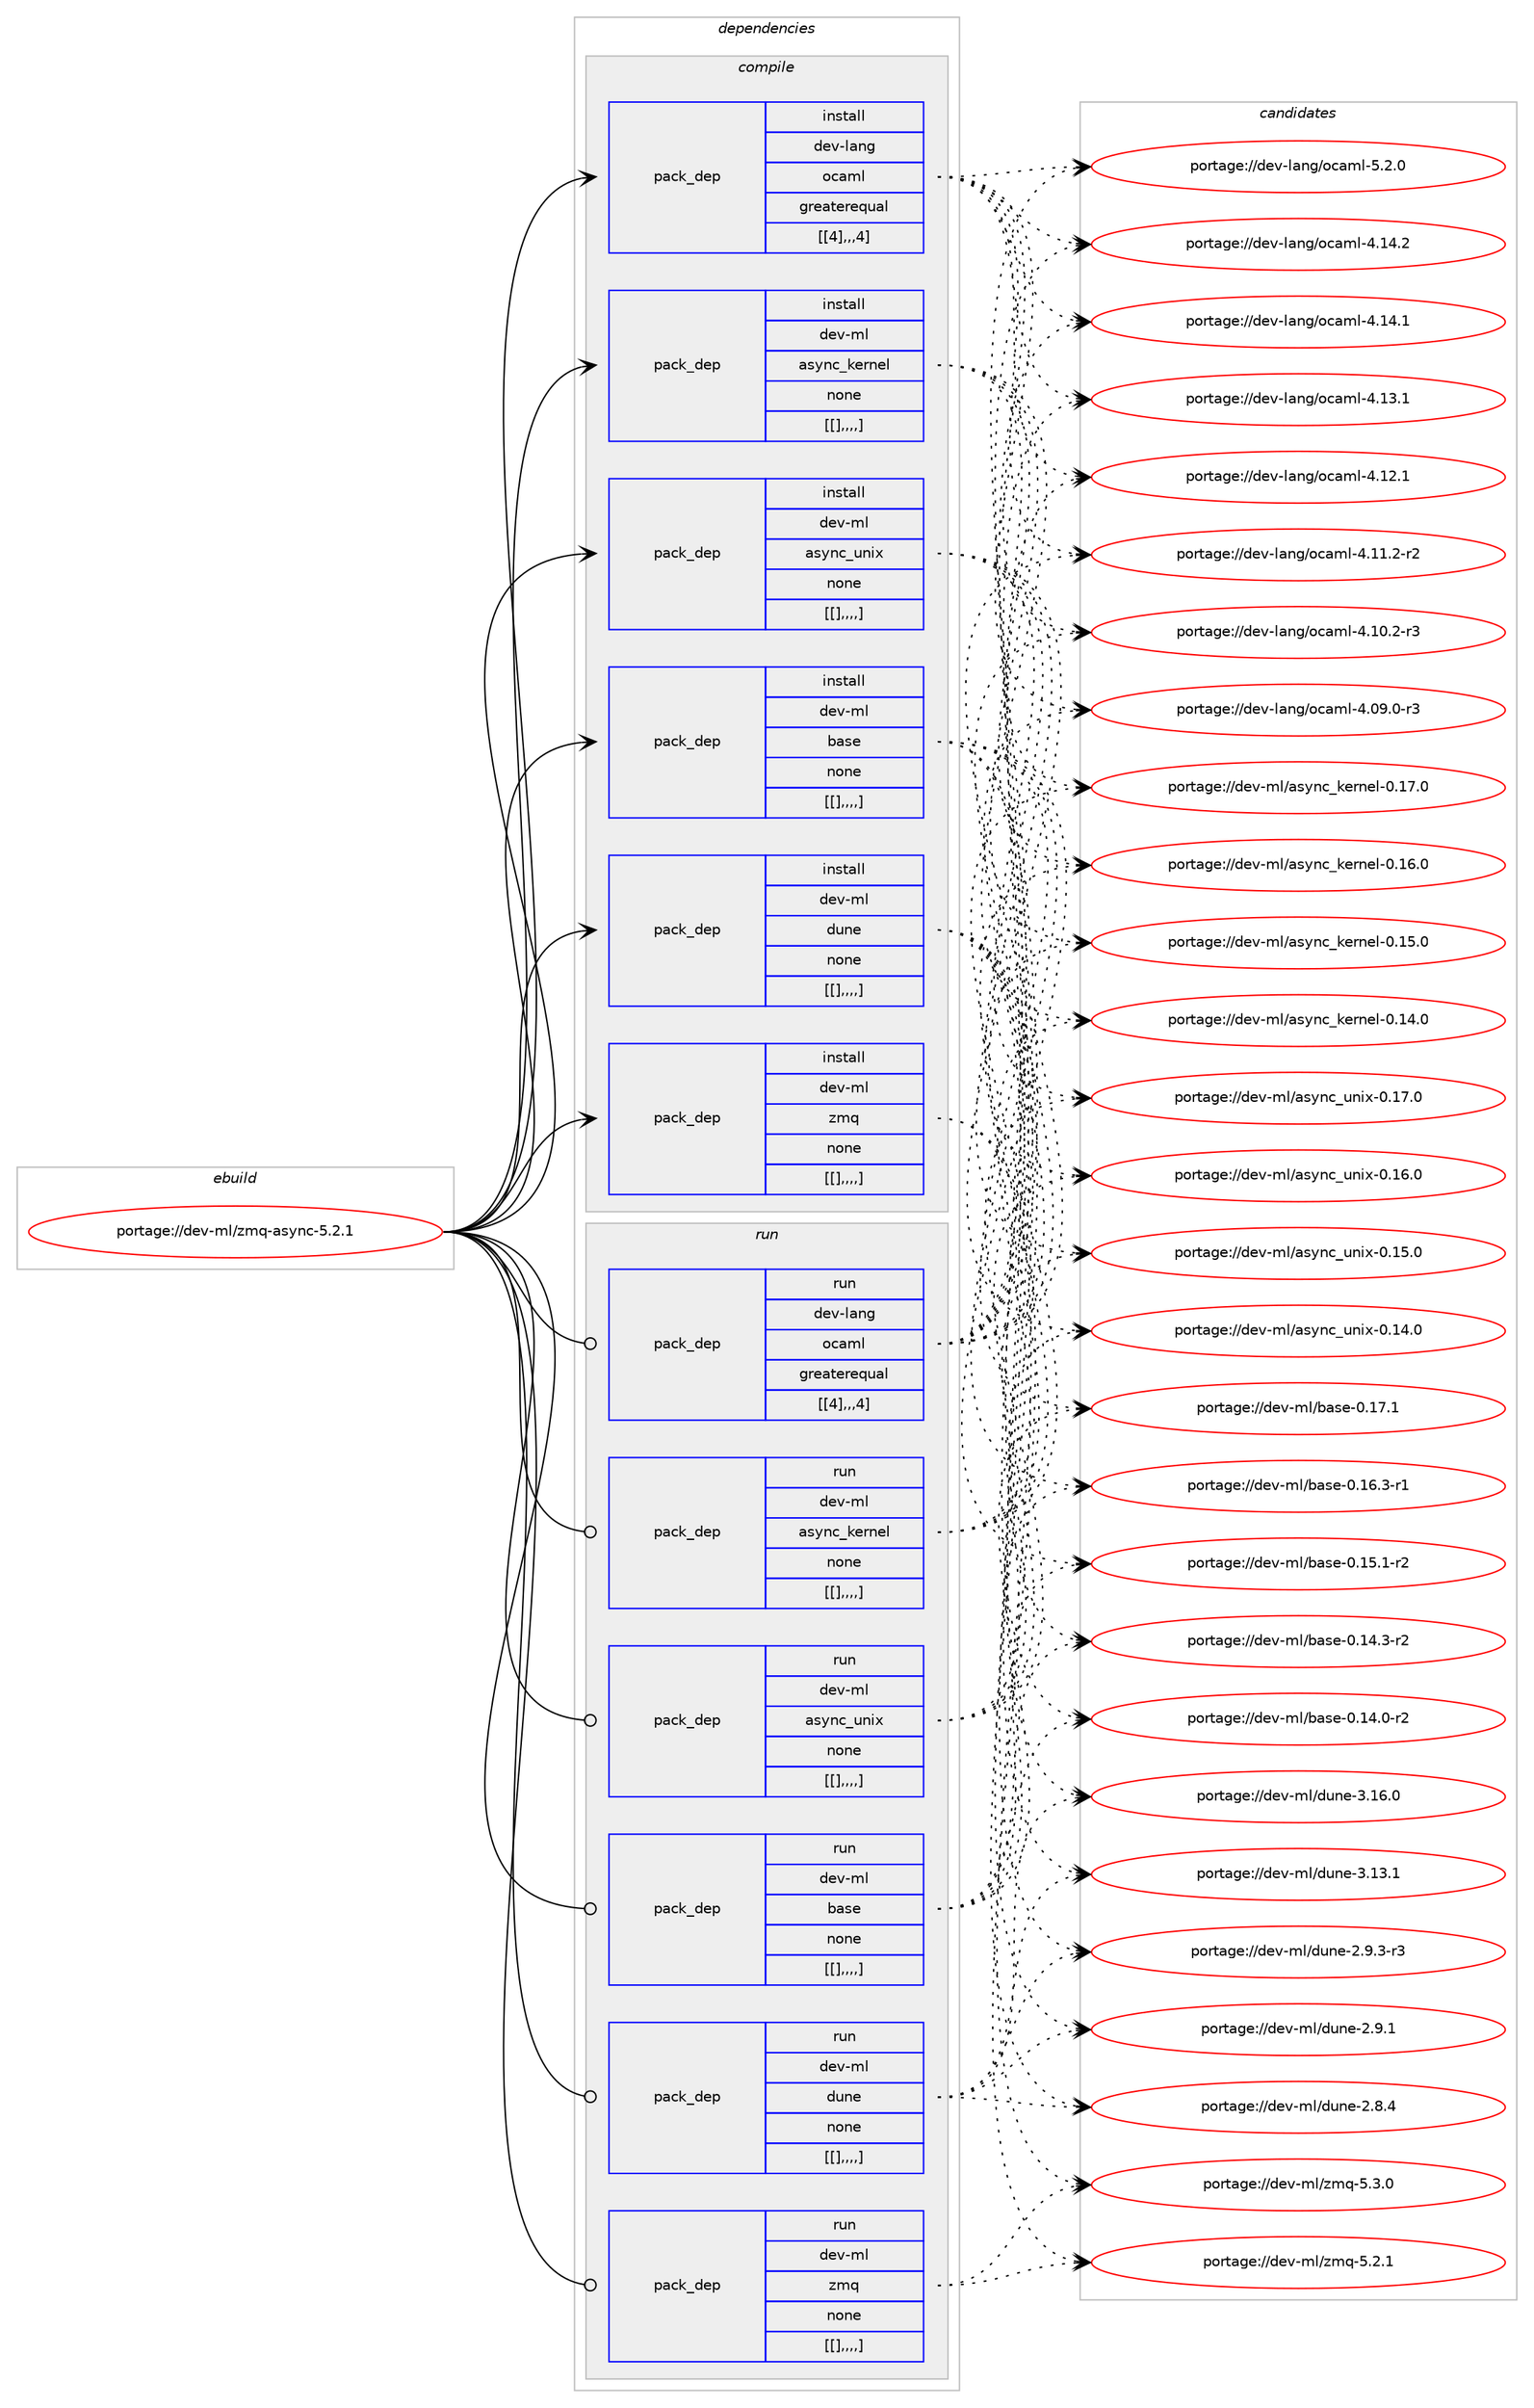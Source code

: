 digraph prolog {

# *************
# Graph options
# *************

newrank=true;
concentrate=true;
compound=true;
graph [rankdir=LR,fontname=Helvetica,fontsize=10,ranksep=1.5];#, ranksep=2.5, nodesep=0.2];
edge  [arrowhead=vee];
node  [fontname=Helvetica,fontsize=10];

# **********
# The ebuild
# **********

subgraph cluster_leftcol {
color=gray;
label=<<i>ebuild</i>>;
id [label="portage://dev-ml/zmq-async-5.2.1", color=red, width=4, href="../dev-ml/zmq-async-5.2.1.svg"];
}

# ****************
# The dependencies
# ****************

subgraph cluster_midcol {
color=gray;
label=<<i>dependencies</i>>;
subgraph cluster_compile {
fillcolor="#eeeeee";
style=filled;
label=<<i>compile</i>>;
subgraph pack96654 {
dependency129607 [label=<<TABLE BORDER="0" CELLBORDER="1" CELLSPACING="0" CELLPADDING="4" WIDTH="220"><TR><TD ROWSPAN="6" CELLPADDING="30">pack_dep</TD></TR><TR><TD WIDTH="110">install</TD></TR><TR><TD>dev-lang</TD></TR><TR><TD>ocaml</TD></TR><TR><TD>greaterequal</TD></TR><TR><TD>[[4],,,4]</TD></TR></TABLE>>, shape=none, color=blue];
}
id:e -> dependency129607:w [weight=20,style="solid",arrowhead="vee"];
subgraph pack96692 {
dependency129661 [label=<<TABLE BORDER="0" CELLBORDER="1" CELLSPACING="0" CELLPADDING="4" WIDTH="220"><TR><TD ROWSPAN="6" CELLPADDING="30">pack_dep</TD></TR><TR><TD WIDTH="110">install</TD></TR><TR><TD>dev-ml</TD></TR><TR><TD>async_kernel</TD></TR><TR><TD>none</TD></TR><TR><TD>[[],,,,]</TD></TR></TABLE>>, shape=none, color=blue];
}
id:e -> dependency129661:w [weight=20,style="solid",arrowhead="vee"];
subgraph pack96730 {
dependency129701 [label=<<TABLE BORDER="0" CELLBORDER="1" CELLSPACING="0" CELLPADDING="4" WIDTH="220"><TR><TD ROWSPAN="6" CELLPADDING="30">pack_dep</TD></TR><TR><TD WIDTH="110">install</TD></TR><TR><TD>dev-ml</TD></TR><TR><TD>async_unix</TD></TR><TR><TD>none</TD></TR><TR><TD>[[],,,,]</TD></TR></TABLE>>, shape=none, color=blue];
}
id:e -> dependency129701:w [weight=20,style="solid",arrowhead="vee"];
subgraph pack96765 {
dependency129702 [label=<<TABLE BORDER="0" CELLBORDER="1" CELLSPACING="0" CELLPADDING="4" WIDTH="220"><TR><TD ROWSPAN="6" CELLPADDING="30">pack_dep</TD></TR><TR><TD WIDTH="110">install</TD></TR><TR><TD>dev-ml</TD></TR><TR><TD>base</TD></TR><TR><TD>none</TD></TR><TR><TD>[[],,,,]</TD></TR></TABLE>>, shape=none, color=blue];
}
id:e -> dependency129702:w [weight=20,style="solid",arrowhead="vee"];
subgraph pack96774 {
dependency129714 [label=<<TABLE BORDER="0" CELLBORDER="1" CELLSPACING="0" CELLPADDING="4" WIDTH="220"><TR><TD ROWSPAN="6" CELLPADDING="30">pack_dep</TD></TR><TR><TD WIDTH="110">install</TD></TR><TR><TD>dev-ml</TD></TR><TR><TD>dune</TD></TR><TR><TD>none</TD></TR><TR><TD>[[],,,,]</TD></TR></TABLE>>, shape=none, color=blue];
}
id:e -> dependency129714:w [weight=20,style="solid",arrowhead="vee"];
subgraph pack96794 {
dependency129736 [label=<<TABLE BORDER="0" CELLBORDER="1" CELLSPACING="0" CELLPADDING="4" WIDTH="220"><TR><TD ROWSPAN="6" CELLPADDING="30">pack_dep</TD></TR><TR><TD WIDTH="110">install</TD></TR><TR><TD>dev-ml</TD></TR><TR><TD>zmq</TD></TR><TR><TD>none</TD></TR><TR><TD>[[],,,,]</TD></TR></TABLE>>, shape=none, color=blue];
}
id:e -> dependency129736:w [weight=20,style="solid",arrowhead="vee"];
}
subgraph cluster_compileandrun {
fillcolor="#eeeeee";
style=filled;
label=<<i>compile and run</i>>;
}
subgraph cluster_run {
fillcolor="#eeeeee";
style=filled;
label=<<i>run</i>>;
subgraph pack96805 {
dependency129755 [label=<<TABLE BORDER="0" CELLBORDER="1" CELLSPACING="0" CELLPADDING="4" WIDTH="220"><TR><TD ROWSPAN="6" CELLPADDING="30">pack_dep</TD></TR><TR><TD WIDTH="110">run</TD></TR><TR><TD>dev-lang</TD></TR><TR><TD>ocaml</TD></TR><TR><TD>greaterequal</TD></TR><TR><TD>[[4],,,4]</TD></TR></TABLE>>, shape=none, color=blue];
}
id:e -> dependency129755:w [weight=20,style="solid",arrowhead="odot"];
subgraph pack96818 {
dependency129769 [label=<<TABLE BORDER="0" CELLBORDER="1" CELLSPACING="0" CELLPADDING="4" WIDTH="220"><TR><TD ROWSPAN="6" CELLPADDING="30">pack_dep</TD></TR><TR><TD WIDTH="110">run</TD></TR><TR><TD>dev-ml</TD></TR><TR><TD>async_kernel</TD></TR><TR><TD>none</TD></TR><TR><TD>[[],,,,]</TD></TR></TABLE>>, shape=none, color=blue];
}
id:e -> dependency129769:w [weight=20,style="solid",arrowhead="odot"];
subgraph pack96829 {
dependency129803 [label=<<TABLE BORDER="0" CELLBORDER="1" CELLSPACING="0" CELLPADDING="4" WIDTH="220"><TR><TD ROWSPAN="6" CELLPADDING="30">pack_dep</TD></TR><TR><TD WIDTH="110">run</TD></TR><TR><TD>dev-ml</TD></TR><TR><TD>async_unix</TD></TR><TR><TD>none</TD></TR><TR><TD>[[],,,,]</TD></TR></TABLE>>, shape=none, color=blue];
}
id:e -> dependency129803:w [weight=20,style="solid",arrowhead="odot"];
subgraph pack96860 {
dependency129827 [label=<<TABLE BORDER="0" CELLBORDER="1" CELLSPACING="0" CELLPADDING="4" WIDTH="220"><TR><TD ROWSPAN="6" CELLPADDING="30">pack_dep</TD></TR><TR><TD WIDTH="110">run</TD></TR><TR><TD>dev-ml</TD></TR><TR><TD>base</TD></TR><TR><TD>none</TD></TR><TR><TD>[[],,,,]</TD></TR></TABLE>>, shape=none, color=blue];
}
id:e -> dependency129827:w [weight=20,style="solid",arrowhead="odot"];
subgraph pack96886 {
dependency129851 [label=<<TABLE BORDER="0" CELLBORDER="1" CELLSPACING="0" CELLPADDING="4" WIDTH="220"><TR><TD ROWSPAN="6" CELLPADDING="30">pack_dep</TD></TR><TR><TD WIDTH="110">run</TD></TR><TR><TD>dev-ml</TD></TR><TR><TD>dune</TD></TR><TR><TD>none</TD></TR><TR><TD>[[],,,,]</TD></TR></TABLE>>, shape=none, color=blue];
}
id:e -> dependency129851:w [weight=20,style="solid",arrowhead="odot"];
subgraph pack96904 {
dependency129859 [label=<<TABLE BORDER="0" CELLBORDER="1" CELLSPACING="0" CELLPADDING="4" WIDTH="220"><TR><TD ROWSPAN="6" CELLPADDING="30">pack_dep</TD></TR><TR><TD WIDTH="110">run</TD></TR><TR><TD>dev-ml</TD></TR><TR><TD>zmq</TD></TR><TR><TD>none</TD></TR><TR><TD>[[],,,,]</TD></TR></TABLE>>, shape=none, color=blue];
}
id:e -> dependency129859:w [weight=20,style="solid",arrowhead="odot"];
}
}

# **************
# The candidates
# **************

subgraph cluster_choices {
rank=same;
color=gray;
label=<<i>candidates</i>>;

subgraph choice96770 {
color=black;
nodesep=1;
choice1001011184510897110103471119997109108455346504648 [label="portage://dev-lang/ocaml-5.2.0", color=red, width=4,href="../dev-lang/ocaml-5.2.0.svg"];
choice100101118451089711010347111999710910845524649524650 [label="portage://dev-lang/ocaml-4.14.2", color=red, width=4,href="../dev-lang/ocaml-4.14.2.svg"];
choice100101118451089711010347111999710910845524649524649 [label="portage://dev-lang/ocaml-4.14.1", color=red, width=4,href="../dev-lang/ocaml-4.14.1.svg"];
choice100101118451089711010347111999710910845524649514649 [label="portage://dev-lang/ocaml-4.13.1", color=red, width=4,href="../dev-lang/ocaml-4.13.1.svg"];
choice100101118451089711010347111999710910845524649504649 [label="portage://dev-lang/ocaml-4.12.1", color=red, width=4,href="../dev-lang/ocaml-4.12.1.svg"];
choice1001011184510897110103471119997109108455246494946504511450 [label="portage://dev-lang/ocaml-4.11.2-r2", color=red, width=4,href="../dev-lang/ocaml-4.11.2-r2.svg"];
choice1001011184510897110103471119997109108455246494846504511451 [label="portage://dev-lang/ocaml-4.10.2-r3", color=red, width=4,href="../dev-lang/ocaml-4.10.2-r3.svg"];
choice1001011184510897110103471119997109108455246485746484511451 [label="portage://dev-lang/ocaml-4.09.0-r3", color=red, width=4,href="../dev-lang/ocaml-4.09.0-r3.svg"];
dependency129607:e -> choice1001011184510897110103471119997109108455346504648:w [style=dotted,weight="100"];
dependency129607:e -> choice100101118451089711010347111999710910845524649524650:w [style=dotted,weight="100"];
dependency129607:e -> choice100101118451089711010347111999710910845524649524649:w [style=dotted,weight="100"];
dependency129607:e -> choice100101118451089711010347111999710910845524649514649:w [style=dotted,weight="100"];
dependency129607:e -> choice100101118451089711010347111999710910845524649504649:w [style=dotted,weight="100"];
dependency129607:e -> choice1001011184510897110103471119997109108455246494946504511450:w [style=dotted,weight="100"];
dependency129607:e -> choice1001011184510897110103471119997109108455246494846504511451:w [style=dotted,weight="100"];
dependency129607:e -> choice1001011184510897110103471119997109108455246485746484511451:w [style=dotted,weight="100"];
}
subgraph choice96776 {
color=black;
nodesep=1;
choice100101118451091084797115121110999510710111411010110845484649554648 [label="portage://dev-ml/async_kernel-0.17.0", color=red, width=4,href="../dev-ml/async_kernel-0.17.0.svg"];
choice100101118451091084797115121110999510710111411010110845484649544648 [label="portage://dev-ml/async_kernel-0.16.0", color=red, width=4,href="../dev-ml/async_kernel-0.16.0.svg"];
choice100101118451091084797115121110999510710111411010110845484649534648 [label="portage://dev-ml/async_kernel-0.15.0", color=red, width=4,href="../dev-ml/async_kernel-0.15.0.svg"];
choice100101118451091084797115121110999510710111411010110845484649524648 [label="portage://dev-ml/async_kernel-0.14.0", color=red, width=4,href="../dev-ml/async_kernel-0.14.0.svg"];
dependency129661:e -> choice100101118451091084797115121110999510710111411010110845484649554648:w [style=dotted,weight="100"];
dependency129661:e -> choice100101118451091084797115121110999510710111411010110845484649544648:w [style=dotted,weight="100"];
dependency129661:e -> choice100101118451091084797115121110999510710111411010110845484649534648:w [style=dotted,weight="100"];
dependency129661:e -> choice100101118451091084797115121110999510710111411010110845484649524648:w [style=dotted,weight="100"];
}
subgraph choice96781 {
color=black;
nodesep=1;
choice100101118451091084797115121110999511711010512045484649554648 [label="portage://dev-ml/async_unix-0.17.0", color=red, width=4,href="../dev-ml/async_unix-0.17.0.svg"];
choice100101118451091084797115121110999511711010512045484649544648 [label="portage://dev-ml/async_unix-0.16.0", color=red, width=4,href="../dev-ml/async_unix-0.16.0.svg"];
choice100101118451091084797115121110999511711010512045484649534648 [label="portage://dev-ml/async_unix-0.15.0", color=red, width=4,href="../dev-ml/async_unix-0.15.0.svg"];
choice100101118451091084797115121110999511711010512045484649524648 [label="portage://dev-ml/async_unix-0.14.0", color=red, width=4,href="../dev-ml/async_unix-0.14.0.svg"];
dependency129701:e -> choice100101118451091084797115121110999511711010512045484649554648:w [style=dotted,weight="100"];
dependency129701:e -> choice100101118451091084797115121110999511711010512045484649544648:w [style=dotted,weight="100"];
dependency129701:e -> choice100101118451091084797115121110999511711010512045484649534648:w [style=dotted,weight="100"];
dependency129701:e -> choice100101118451091084797115121110999511711010512045484649524648:w [style=dotted,weight="100"];
}
subgraph choice96786 {
color=black;
nodesep=1;
choice1001011184510910847989711510145484649554649 [label="portage://dev-ml/base-0.17.1", color=red, width=4,href="../dev-ml/base-0.17.1.svg"];
choice10010111845109108479897115101454846495446514511449 [label="portage://dev-ml/base-0.16.3-r1", color=red, width=4,href="../dev-ml/base-0.16.3-r1.svg"];
choice10010111845109108479897115101454846495346494511450 [label="portage://dev-ml/base-0.15.1-r2", color=red, width=4,href="../dev-ml/base-0.15.1-r2.svg"];
choice10010111845109108479897115101454846495246514511450 [label="portage://dev-ml/base-0.14.3-r2", color=red, width=4,href="../dev-ml/base-0.14.3-r2.svg"];
choice10010111845109108479897115101454846495246484511450 [label="portage://dev-ml/base-0.14.0-r2", color=red, width=4,href="../dev-ml/base-0.14.0-r2.svg"];
dependency129702:e -> choice1001011184510910847989711510145484649554649:w [style=dotted,weight="100"];
dependency129702:e -> choice10010111845109108479897115101454846495446514511449:w [style=dotted,weight="100"];
dependency129702:e -> choice10010111845109108479897115101454846495346494511450:w [style=dotted,weight="100"];
dependency129702:e -> choice10010111845109108479897115101454846495246514511450:w [style=dotted,weight="100"];
dependency129702:e -> choice10010111845109108479897115101454846495246484511450:w [style=dotted,weight="100"];
}
subgraph choice96794 {
color=black;
nodesep=1;
choice100101118451091084710011711010145514649544648 [label="portage://dev-ml/dune-3.16.0", color=red, width=4,href="../dev-ml/dune-3.16.0.svg"];
choice100101118451091084710011711010145514649514649 [label="portage://dev-ml/dune-3.13.1", color=red, width=4,href="../dev-ml/dune-3.13.1.svg"];
choice10010111845109108471001171101014550465746514511451 [label="portage://dev-ml/dune-2.9.3-r3", color=red, width=4,href="../dev-ml/dune-2.9.3-r3.svg"];
choice1001011184510910847100117110101455046574649 [label="portage://dev-ml/dune-2.9.1", color=red, width=4,href="../dev-ml/dune-2.9.1.svg"];
choice1001011184510910847100117110101455046564652 [label="portage://dev-ml/dune-2.8.4", color=red, width=4,href="../dev-ml/dune-2.8.4.svg"];
dependency129714:e -> choice100101118451091084710011711010145514649544648:w [style=dotted,weight="100"];
dependency129714:e -> choice100101118451091084710011711010145514649514649:w [style=dotted,weight="100"];
dependency129714:e -> choice10010111845109108471001171101014550465746514511451:w [style=dotted,weight="100"];
dependency129714:e -> choice1001011184510910847100117110101455046574649:w [style=dotted,weight="100"];
dependency129714:e -> choice1001011184510910847100117110101455046564652:w [style=dotted,weight="100"];
}
subgraph choice96811 {
color=black;
nodesep=1;
choice1001011184510910847122109113455346514648 [label="portage://dev-ml/zmq-5.3.0", color=red, width=4,href="../dev-ml/zmq-5.3.0.svg"];
choice1001011184510910847122109113455346504649 [label="portage://dev-ml/zmq-5.2.1", color=red, width=4,href="../dev-ml/zmq-5.2.1.svg"];
dependency129736:e -> choice1001011184510910847122109113455346514648:w [style=dotted,weight="100"];
dependency129736:e -> choice1001011184510910847122109113455346504649:w [style=dotted,weight="100"];
}
subgraph choice96817 {
color=black;
nodesep=1;
choice1001011184510897110103471119997109108455346504648 [label="portage://dev-lang/ocaml-5.2.0", color=red, width=4,href="../dev-lang/ocaml-5.2.0.svg"];
choice100101118451089711010347111999710910845524649524650 [label="portage://dev-lang/ocaml-4.14.2", color=red, width=4,href="../dev-lang/ocaml-4.14.2.svg"];
choice100101118451089711010347111999710910845524649524649 [label="portage://dev-lang/ocaml-4.14.1", color=red, width=4,href="../dev-lang/ocaml-4.14.1.svg"];
choice100101118451089711010347111999710910845524649514649 [label="portage://dev-lang/ocaml-4.13.1", color=red, width=4,href="../dev-lang/ocaml-4.13.1.svg"];
choice100101118451089711010347111999710910845524649504649 [label="portage://dev-lang/ocaml-4.12.1", color=red, width=4,href="../dev-lang/ocaml-4.12.1.svg"];
choice1001011184510897110103471119997109108455246494946504511450 [label="portage://dev-lang/ocaml-4.11.2-r2", color=red, width=4,href="../dev-lang/ocaml-4.11.2-r2.svg"];
choice1001011184510897110103471119997109108455246494846504511451 [label="portage://dev-lang/ocaml-4.10.2-r3", color=red, width=4,href="../dev-lang/ocaml-4.10.2-r3.svg"];
choice1001011184510897110103471119997109108455246485746484511451 [label="portage://dev-lang/ocaml-4.09.0-r3", color=red, width=4,href="../dev-lang/ocaml-4.09.0-r3.svg"];
dependency129755:e -> choice1001011184510897110103471119997109108455346504648:w [style=dotted,weight="100"];
dependency129755:e -> choice100101118451089711010347111999710910845524649524650:w [style=dotted,weight="100"];
dependency129755:e -> choice100101118451089711010347111999710910845524649524649:w [style=dotted,weight="100"];
dependency129755:e -> choice100101118451089711010347111999710910845524649514649:w [style=dotted,weight="100"];
dependency129755:e -> choice100101118451089711010347111999710910845524649504649:w [style=dotted,weight="100"];
dependency129755:e -> choice1001011184510897110103471119997109108455246494946504511450:w [style=dotted,weight="100"];
dependency129755:e -> choice1001011184510897110103471119997109108455246494846504511451:w [style=dotted,weight="100"];
dependency129755:e -> choice1001011184510897110103471119997109108455246485746484511451:w [style=dotted,weight="100"];
}
subgraph choice96822 {
color=black;
nodesep=1;
choice100101118451091084797115121110999510710111411010110845484649554648 [label="portage://dev-ml/async_kernel-0.17.0", color=red, width=4,href="../dev-ml/async_kernel-0.17.0.svg"];
choice100101118451091084797115121110999510710111411010110845484649544648 [label="portage://dev-ml/async_kernel-0.16.0", color=red, width=4,href="../dev-ml/async_kernel-0.16.0.svg"];
choice100101118451091084797115121110999510710111411010110845484649534648 [label="portage://dev-ml/async_kernel-0.15.0", color=red, width=4,href="../dev-ml/async_kernel-0.15.0.svg"];
choice100101118451091084797115121110999510710111411010110845484649524648 [label="portage://dev-ml/async_kernel-0.14.0", color=red, width=4,href="../dev-ml/async_kernel-0.14.0.svg"];
dependency129769:e -> choice100101118451091084797115121110999510710111411010110845484649554648:w [style=dotted,weight="100"];
dependency129769:e -> choice100101118451091084797115121110999510710111411010110845484649544648:w [style=dotted,weight="100"];
dependency129769:e -> choice100101118451091084797115121110999510710111411010110845484649534648:w [style=dotted,weight="100"];
dependency129769:e -> choice100101118451091084797115121110999510710111411010110845484649524648:w [style=dotted,weight="100"];
}
subgraph choice96833 {
color=black;
nodesep=1;
choice100101118451091084797115121110999511711010512045484649554648 [label="portage://dev-ml/async_unix-0.17.0", color=red, width=4,href="../dev-ml/async_unix-0.17.0.svg"];
choice100101118451091084797115121110999511711010512045484649544648 [label="portage://dev-ml/async_unix-0.16.0", color=red, width=4,href="../dev-ml/async_unix-0.16.0.svg"];
choice100101118451091084797115121110999511711010512045484649534648 [label="portage://dev-ml/async_unix-0.15.0", color=red, width=4,href="../dev-ml/async_unix-0.15.0.svg"];
choice100101118451091084797115121110999511711010512045484649524648 [label="portage://dev-ml/async_unix-0.14.0", color=red, width=4,href="../dev-ml/async_unix-0.14.0.svg"];
dependency129803:e -> choice100101118451091084797115121110999511711010512045484649554648:w [style=dotted,weight="100"];
dependency129803:e -> choice100101118451091084797115121110999511711010512045484649544648:w [style=dotted,weight="100"];
dependency129803:e -> choice100101118451091084797115121110999511711010512045484649534648:w [style=dotted,weight="100"];
dependency129803:e -> choice100101118451091084797115121110999511711010512045484649524648:w [style=dotted,weight="100"];
}
subgraph choice96862 {
color=black;
nodesep=1;
choice1001011184510910847989711510145484649554649 [label="portage://dev-ml/base-0.17.1", color=red, width=4,href="../dev-ml/base-0.17.1.svg"];
choice10010111845109108479897115101454846495446514511449 [label="portage://dev-ml/base-0.16.3-r1", color=red, width=4,href="../dev-ml/base-0.16.3-r1.svg"];
choice10010111845109108479897115101454846495346494511450 [label="portage://dev-ml/base-0.15.1-r2", color=red, width=4,href="../dev-ml/base-0.15.1-r2.svg"];
choice10010111845109108479897115101454846495246514511450 [label="portage://dev-ml/base-0.14.3-r2", color=red, width=4,href="../dev-ml/base-0.14.3-r2.svg"];
choice10010111845109108479897115101454846495246484511450 [label="portage://dev-ml/base-0.14.0-r2", color=red, width=4,href="../dev-ml/base-0.14.0-r2.svg"];
dependency129827:e -> choice1001011184510910847989711510145484649554649:w [style=dotted,weight="100"];
dependency129827:e -> choice10010111845109108479897115101454846495446514511449:w [style=dotted,weight="100"];
dependency129827:e -> choice10010111845109108479897115101454846495346494511450:w [style=dotted,weight="100"];
dependency129827:e -> choice10010111845109108479897115101454846495246514511450:w [style=dotted,weight="100"];
dependency129827:e -> choice10010111845109108479897115101454846495246484511450:w [style=dotted,weight="100"];
}
subgraph choice96867 {
color=black;
nodesep=1;
choice100101118451091084710011711010145514649544648 [label="portage://dev-ml/dune-3.16.0", color=red, width=4,href="../dev-ml/dune-3.16.0.svg"];
choice100101118451091084710011711010145514649514649 [label="portage://dev-ml/dune-3.13.1", color=red, width=4,href="../dev-ml/dune-3.13.1.svg"];
choice10010111845109108471001171101014550465746514511451 [label="portage://dev-ml/dune-2.9.3-r3", color=red, width=4,href="../dev-ml/dune-2.9.3-r3.svg"];
choice1001011184510910847100117110101455046574649 [label="portage://dev-ml/dune-2.9.1", color=red, width=4,href="../dev-ml/dune-2.9.1.svg"];
choice1001011184510910847100117110101455046564652 [label="portage://dev-ml/dune-2.8.4", color=red, width=4,href="../dev-ml/dune-2.8.4.svg"];
dependency129851:e -> choice100101118451091084710011711010145514649544648:w [style=dotted,weight="100"];
dependency129851:e -> choice100101118451091084710011711010145514649514649:w [style=dotted,weight="100"];
dependency129851:e -> choice10010111845109108471001171101014550465746514511451:w [style=dotted,weight="100"];
dependency129851:e -> choice1001011184510910847100117110101455046574649:w [style=dotted,weight="100"];
dependency129851:e -> choice1001011184510910847100117110101455046564652:w [style=dotted,weight="100"];
}
subgraph choice96909 {
color=black;
nodesep=1;
choice1001011184510910847122109113455346514648 [label="portage://dev-ml/zmq-5.3.0", color=red, width=4,href="../dev-ml/zmq-5.3.0.svg"];
choice1001011184510910847122109113455346504649 [label="portage://dev-ml/zmq-5.2.1", color=red, width=4,href="../dev-ml/zmq-5.2.1.svg"];
dependency129859:e -> choice1001011184510910847122109113455346514648:w [style=dotted,weight="100"];
dependency129859:e -> choice1001011184510910847122109113455346504649:w [style=dotted,weight="100"];
}
}

}
